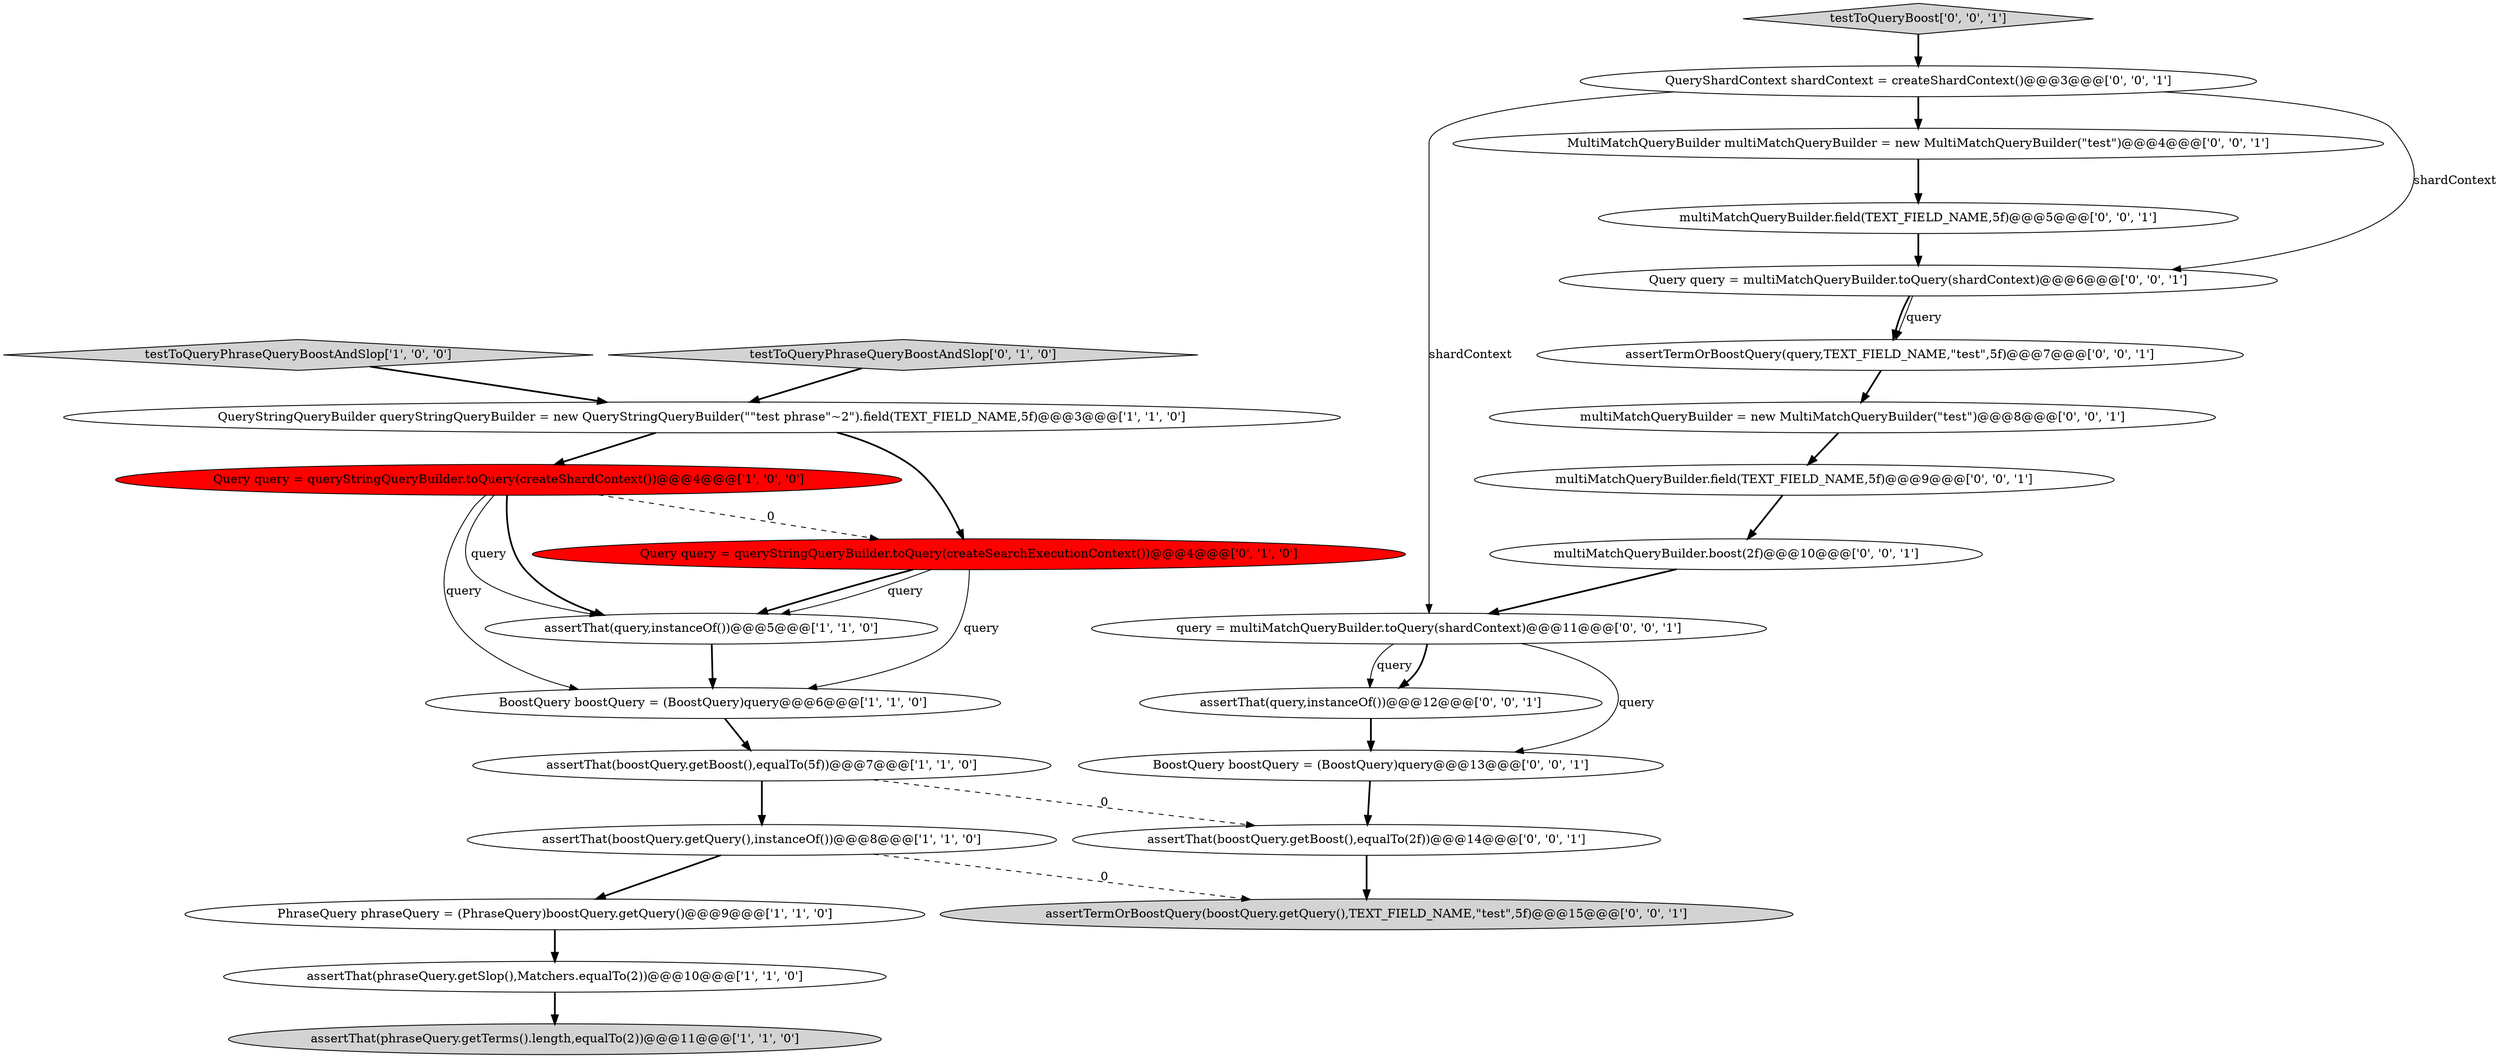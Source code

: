 digraph {
7 [style = filled, label = "assertThat(phraseQuery.getTerms().length,equalTo(2))@@@11@@@['1', '1', '0']", fillcolor = lightgray, shape = ellipse image = "AAA0AAABBB1BBB"];
16 [style = filled, label = "MultiMatchQueryBuilder multiMatchQueryBuilder = new MultiMatchQueryBuilder(\"test\")@@@4@@@['0', '0', '1']", fillcolor = white, shape = ellipse image = "AAA0AAABBB3BBB"];
9 [style = filled, label = "assertThat(boostQuery.getBoost(),equalTo(5f))@@@7@@@['1', '1', '0']", fillcolor = white, shape = ellipse image = "AAA0AAABBB1BBB"];
13 [style = filled, label = "QueryShardContext shardContext = createShardContext()@@@3@@@['0', '0', '1']", fillcolor = white, shape = ellipse image = "AAA0AAABBB3BBB"];
15 [style = filled, label = "assertTermOrBoostQuery(boostQuery.getQuery(),TEXT_FIELD_NAME,\"test\",5f)@@@15@@@['0', '0', '1']", fillcolor = lightgray, shape = ellipse image = "AAA0AAABBB3BBB"];
21 [style = filled, label = "assertTermOrBoostQuery(query,TEXT_FIELD_NAME,\"test\",5f)@@@7@@@['0', '0', '1']", fillcolor = white, shape = ellipse image = "AAA0AAABBB3BBB"];
20 [style = filled, label = "testToQueryBoost['0', '0', '1']", fillcolor = lightgray, shape = diamond image = "AAA0AAABBB3BBB"];
4 [style = filled, label = "PhraseQuery phraseQuery = (PhraseQuery)boostQuery.getQuery()@@@9@@@['1', '1', '0']", fillcolor = white, shape = ellipse image = "AAA0AAABBB1BBB"];
19 [style = filled, label = "query = multiMatchQueryBuilder.toQuery(shardContext)@@@11@@@['0', '0', '1']", fillcolor = white, shape = ellipse image = "AAA0AAABBB3BBB"];
3 [style = filled, label = "Query query = queryStringQueryBuilder.toQuery(createShardContext())@@@4@@@['1', '0', '0']", fillcolor = red, shape = ellipse image = "AAA1AAABBB1BBB"];
10 [style = filled, label = "Query query = queryStringQueryBuilder.toQuery(createSearchExecutionContext())@@@4@@@['0', '1', '0']", fillcolor = red, shape = ellipse image = "AAA1AAABBB2BBB"];
12 [style = filled, label = "multiMatchQueryBuilder.boost(2f)@@@10@@@['0', '0', '1']", fillcolor = white, shape = ellipse image = "AAA0AAABBB3BBB"];
0 [style = filled, label = "assertThat(boostQuery.getQuery(),instanceOf())@@@8@@@['1', '1', '0']", fillcolor = white, shape = ellipse image = "AAA0AAABBB1BBB"];
25 [style = filled, label = "assertThat(boostQuery.getBoost(),equalTo(2f))@@@14@@@['0', '0', '1']", fillcolor = white, shape = ellipse image = "AAA0AAABBB3BBB"];
24 [style = filled, label = "Query query = multiMatchQueryBuilder.toQuery(shardContext)@@@6@@@['0', '0', '1']", fillcolor = white, shape = ellipse image = "AAA0AAABBB3BBB"];
8 [style = filled, label = "QueryStringQueryBuilder queryStringQueryBuilder = new QueryStringQueryBuilder(\"\"test phrase\"~2\").field(TEXT_FIELD_NAME,5f)@@@3@@@['1', '1', '0']", fillcolor = white, shape = ellipse image = "AAA0AAABBB1BBB"];
18 [style = filled, label = "assertThat(query,instanceOf())@@@12@@@['0', '0', '1']", fillcolor = white, shape = ellipse image = "AAA0AAABBB3BBB"];
2 [style = filled, label = "testToQueryPhraseQueryBoostAndSlop['1', '0', '0']", fillcolor = lightgray, shape = diamond image = "AAA0AAABBB1BBB"];
5 [style = filled, label = "BoostQuery boostQuery = (BoostQuery)query@@@6@@@['1', '1', '0']", fillcolor = white, shape = ellipse image = "AAA0AAABBB1BBB"];
6 [style = filled, label = "assertThat(query,instanceOf())@@@5@@@['1', '1', '0']", fillcolor = white, shape = ellipse image = "AAA0AAABBB1BBB"];
14 [style = filled, label = "multiMatchQueryBuilder.field(TEXT_FIELD_NAME,5f)@@@9@@@['0', '0', '1']", fillcolor = white, shape = ellipse image = "AAA0AAABBB3BBB"];
22 [style = filled, label = "BoostQuery boostQuery = (BoostQuery)query@@@13@@@['0', '0', '1']", fillcolor = white, shape = ellipse image = "AAA0AAABBB3BBB"];
1 [style = filled, label = "assertThat(phraseQuery.getSlop(),Matchers.equalTo(2))@@@10@@@['1', '1', '0']", fillcolor = white, shape = ellipse image = "AAA0AAABBB1BBB"];
23 [style = filled, label = "multiMatchQueryBuilder.field(TEXT_FIELD_NAME,5f)@@@5@@@['0', '0', '1']", fillcolor = white, shape = ellipse image = "AAA0AAABBB3BBB"];
17 [style = filled, label = "multiMatchQueryBuilder = new MultiMatchQueryBuilder(\"test\")@@@8@@@['0', '0', '1']", fillcolor = white, shape = ellipse image = "AAA0AAABBB3BBB"];
11 [style = filled, label = "testToQueryPhraseQueryBoostAndSlop['0', '1', '0']", fillcolor = lightgray, shape = diamond image = "AAA0AAABBB2BBB"];
8->10 [style = bold, label=""];
22->25 [style = bold, label=""];
19->18 [style = bold, label=""];
20->13 [style = bold, label=""];
24->21 [style = solid, label="query"];
9->0 [style = bold, label=""];
5->9 [style = bold, label=""];
10->5 [style = solid, label="query"];
8->3 [style = bold, label=""];
0->15 [style = dashed, label="0"];
3->6 [style = bold, label=""];
19->18 [style = solid, label="query"];
16->23 [style = bold, label=""];
1->7 [style = bold, label=""];
10->6 [style = bold, label=""];
13->16 [style = bold, label=""];
3->6 [style = solid, label="query"];
6->5 [style = bold, label=""];
23->24 [style = bold, label=""];
18->22 [style = bold, label=""];
13->24 [style = solid, label="shardContext"];
24->21 [style = bold, label=""];
0->4 [style = bold, label=""];
17->14 [style = bold, label=""];
10->6 [style = solid, label="query"];
14->12 [style = bold, label=""];
9->25 [style = dashed, label="0"];
13->19 [style = solid, label="shardContext"];
19->22 [style = solid, label="query"];
25->15 [style = bold, label=""];
11->8 [style = bold, label=""];
4->1 [style = bold, label=""];
3->10 [style = dashed, label="0"];
12->19 [style = bold, label=""];
21->17 [style = bold, label=""];
3->5 [style = solid, label="query"];
2->8 [style = bold, label=""];
}
